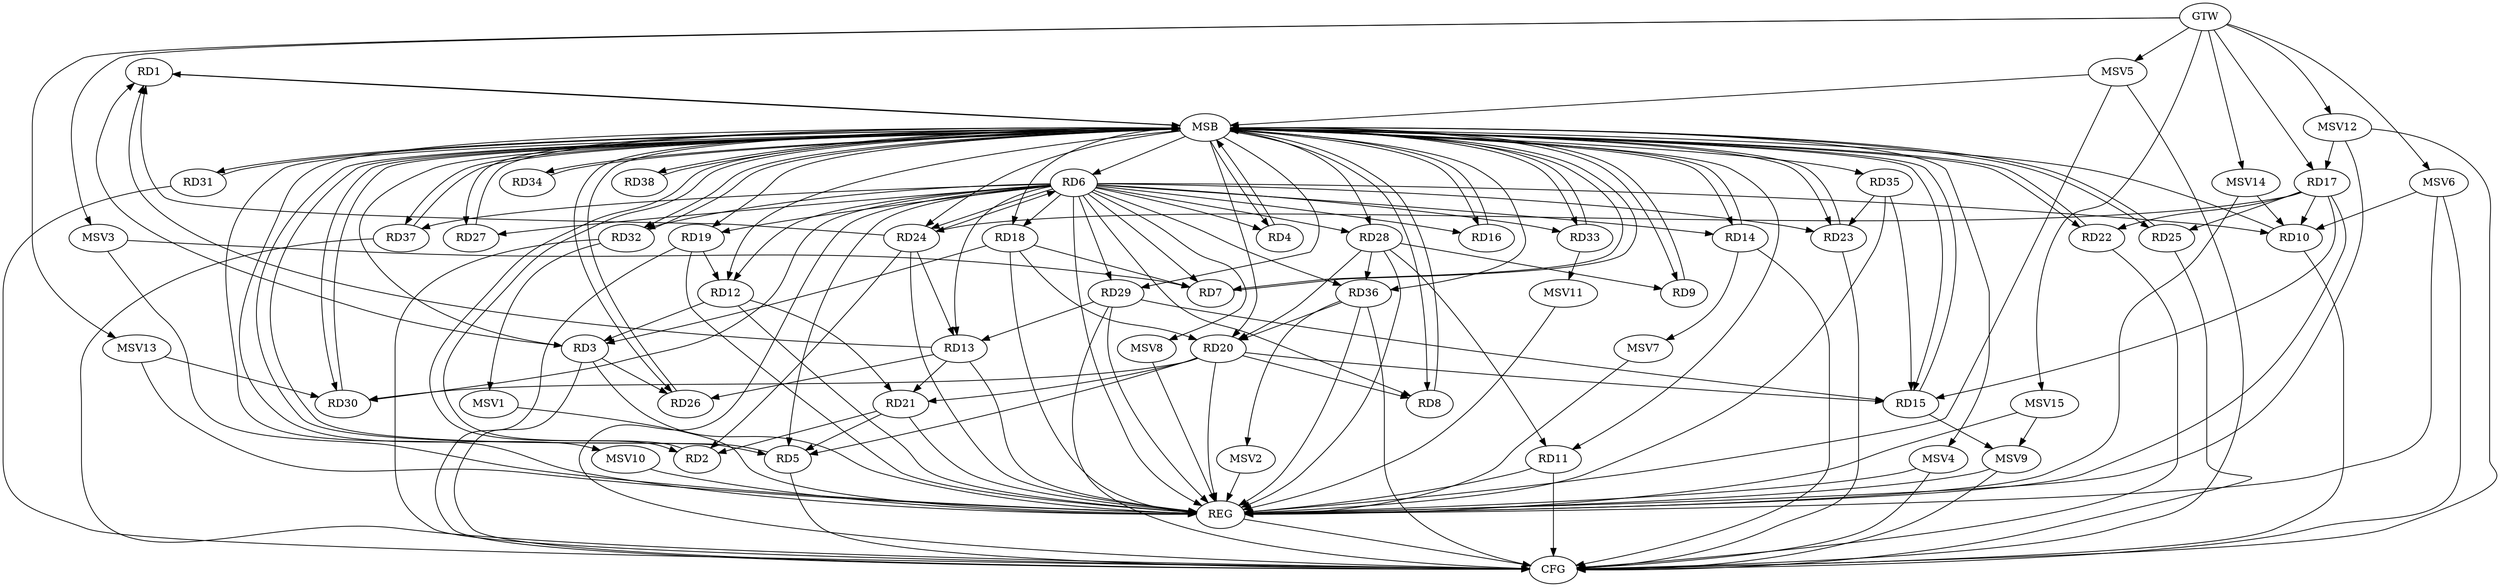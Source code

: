 strict digraph G {
  RD1 [ label="RD1" ];
  RD2 [ label="RD2" ];
  RD3 [ label="RD3" ];
  RD4 [ label="RD4" ];
  RD5 [ label="RD5" ];
  RD6 [ label="RD6" ];
  RD7 [ label="RD7" ];
  RD8 [ label="RD8" ];
  RD9 [ label="RD9" ];
  RD10 [ label="RD10" ];
  RD11 [ label="RD11" ];
  RD12 [ label="RD12" ];
  RD13 [ label="RD13" ];
  RD14 [ label="RD14" ];
  RD15 [ label="RD15" ];
  RD16 [ label="RD16" ];
  RD17 [ label="RD17" ];
  RD18 [ label="RD18" ];
  RD19 [ label="RD19" ];
  RD20 [ label="RD20" ];
  RD21 [ label="RD21" ];
  RD22 [ label="RD22" ];
  RD23 [ label="RD23" ];
  RD24 [ label="RD24" ];
  RD25 [ label="RD25" ];
  RD26 [ label="RD26" ];
  RD27 [ label="RD27" ];
  RD28 [ label="RD28" ];
  RD29 [ label="RD29" ];
  RD30 [ label="RD30" ];
  RD31 [ label="RD31" ];
  RD32 [ label="RD32" ];
  RD33 [ label="RD33" ];
  RD34 [ label="RD34" ];
  RD35 [ label="RD35" ];
  RD36 [ label="RD36" ];
  RD37 [ label="RD37" ];
  RD38 [ label="RD38" ];
  GTW [ label="GTW" ];
  REG [ label="REG" ];
  MSB [ label="MSB" ];
  CFG [ label="CFG" ];
  MSV1 [ label="MSV1" ];
  MSV2 [ label="MSV2" ];
  MSV3 [ label="MSV3" ];
  MSV4 [ label="MSV4" ];
  MSV5 [ label="MSV5" ];
  MSV6 [ label="MSV6" ];
  MSV7 [ label="MSV7" ];
  MSV8 [ label="MSV8" ];
  MSV9 [ label="MSV9" ];
  MSV10 [ label="MSV10" ];
  MSV11 [ label="MSV11" ];
  MSV12 [ label="MSV12" ];
  MSV13 [ label="MSV13" ];
  MSV14 [ label="MSV14" ];
  MSV15 [ label="MSV15" ];
  RD3 -> RD1;
  RD13 -> RD1;
  RD24 -> RD1;
  RD21 -> RD2;
  RD24 -> RD2;
  RD12 -> RD3;
  RD18 -> RD3;
  RD3 -> RD26;
  RD20 -> RD5;
  RD21 -> RD5;
  RD6 -> RD7;
  RD6 -> RD10;
  RD6 -> RD13;
  RD24 -> RD6;
  RD6 -> RD28;
  RD6 -> RD36;
  RD18 -> RD7;
  RD20 -> RD8;
  RD28 -> RD9;
  RD17 -> RD10;
  RD28 -> RD11;
  RD19 -> RD12;
  RD12 -> RD21;
  RD13 -> RD21;
  RD24 -> RD13;
  RD13 -> RD26;
  RD29 -> RD13;
  RD17 -> RD15;
  RD20 -> RD15;
  RD29 -> RD15;
  RD35 -> RD15;
  RD17 -> RD22;
  RD17 -> RD24;
  RD17 -> RD25;
  RD18 -> RD20;
  RD20 -> RD21;
  RD28 -> RD20;
  RD20 -> RD30;
  RD36 -> RD20;
  RD35 -> RD23;
  RD28 -> RD36;
  GTW -> RD17;
  RD3 -> REG;
  RD6 -> REG;
  RD11 -> REG;
  RD12 -> REG;
  RD13 -> REG;
  RD17 -> REG;
  RD18 -> REG;
  RD19 -> REG;
  RD20 -> REG;
  RD21 -> REG;
  RD24 -> REG;
  RD28 -> REG;
  RD29 -> REG;
  RD35 -> REG;
  RD36 -> REG;
  RD1 -> MSB;
  MSB -> RD4;
  MSB -> RD31;
  MSB -> RD33;
  MSB -> RD34;
  MSB -> REG;
  RD2 -> MSB;
  MSB -> RD20;
  MSB -> RD22;
  MSB -> RD29;
  RD4 -> MSB;
  MSB -> RD12;
  MSB -> RD27;
  MSB -> RD32;
  RD5 -> MSB;
  MSB -> RD7;
  MSB -> RD11;
  MSB -> RD15;
  MSB -> RD19;
  MSB -> RD25;
  MSB -> RD30;
  MSB -> RD38;
  RD7 -> MSB;
  MSB -> RD2;
  MSB -> RD5;
  MSB -> RD6;
  MSB -> RD16;
  RD8 -> MSB;
  MSB -> RD3;
  RD9 -> MSB;
  MSB -> RD23;
  MSB -> RD24;
  RD10 -> MSB;
  MSB -> RD18;
  MSB -> RD28;
  RD14 -> MSB;
  MSB -> RD26;
  RD15 -> MSB;
  RD16 -> MSB;
  MSB -> RD37;
  RD22 -> MSB;
  RD23 -> MSB;
  RD25 -> MSB;
  MSB -> RD8;
  RD26 -> MSB;
  RD27 -> MSB;
  MSB -> RD1;
  MSB -> RD35;
  RD30 -> MSB;
  MSB -> RD9;
  MSB -> RD36;
  RD31 -> MSB;
  RD32 -> MSB;
  RD33 -> MSB;
  RD34 -> MSB;
  MSB -> RD14;
  RD37 -> MSB;
  RD38 -> MSB;
  RD31 -> CFG;
  RD19 -> CFG;
  RD6 -> CFG;
  RD32 -> CFG;
  RD29 -> CFG;
  RD37 -> CFG;
  RD14 -> CFG;
  RD11 -> CFG;
  RD5 -> CFG;
  RD25 -> CFG;
  RD23 -> CFG;
  RD36 -> CFG;
  RD3 -> CFG;
  RD22 -> CFG;
  RD10 -> CFG;
  REG -> CFG;
  RD6 -> RD23;
  RD6 -> RD24;
  RD6 -> RD4;
  RD6 -> RD30;
  RD6 -> RD5;
  RD6 -> RD8;
  RD6 -> RD32;
  RD6 -> RD12;
  RD6 -> RD37;
  RD6 -> RD29;
  RD6 -> RD27;
  RD6 -> RD19;
  RD6 -> RD16;
  RD6 -> RD14;
  RD6 -> RD33;
  RD6 -> RD18;
  RD32 -> MSV1;
  MSV1 -> REG;
  RD36 -> MSV2;
  MSV2 -> REG;
  MSV3 -> RD7;
  GTW -> MSV3;
  MSV3 -> REG;
  MSB -> MSV4;
  MSV4 -> REG;
  MSV4 -> CFG;
  MSV5 -> MSB;
  GTW -> MSV5;
  MSV5 -> REG;
  MSV5 -> CFG;
  MSV6 -> RD10;
  GTW -> MSV6;
  MSV6 -> REG;
  MSV6 -> CFG;
  RD14 -> MSV7;
  MSV7 -> REG;
  RD6 -> MSV8;
  MSV8 -> REG;
  RD15 -> MSV9;
  MSV9 -> REG;
  MSV9 -> CFG;
  MSB -> MSV10;
  MSV10 -> REG;
  RD33 -> MSV11;
  MSV11 -> REG;
  MSV12 -> RD17;
  GTW -> MSV12;
  MSV12 -> REG;
  MSV12 -> CFG;
  MSV13 -> RD30;
  GTW -> MSV13;
  MSV13 -> REG;
  MSV14 -> RD10;
  GTW -> MSV14;
  MSV14 -> REG;
  MSV15 -> MSV9;
  GTW -> MSV15;
  MSV15 -> REG;
}
